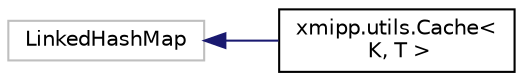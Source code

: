 digraph "Graphical Class Hierarchy"
{
  edge [fontname="Helvetica",fontsize="10",labelfontname="Helvetica",labelfontsize="10"];
  node [fontname="Helvetica",fontsize="10",shape=record];
  rankdir="LR";
  Node172 [label="LinkedHashMap",height=0.2,width=0.4,color="grey75", fillcolor="white", style="filled"];
  Node172 -> Node0 [dir="back",color="midnightblue",fontsize="10",style="solid",fontname="Helvetica"];
  Node0 [label="xmipp.utils.Cache\<\l K, T \>",height=0.2,width=0.4,color="black", fillcolor="white", style="filled",URL="$classxmipp_1_1utils_1_1Cache.html"];
}
